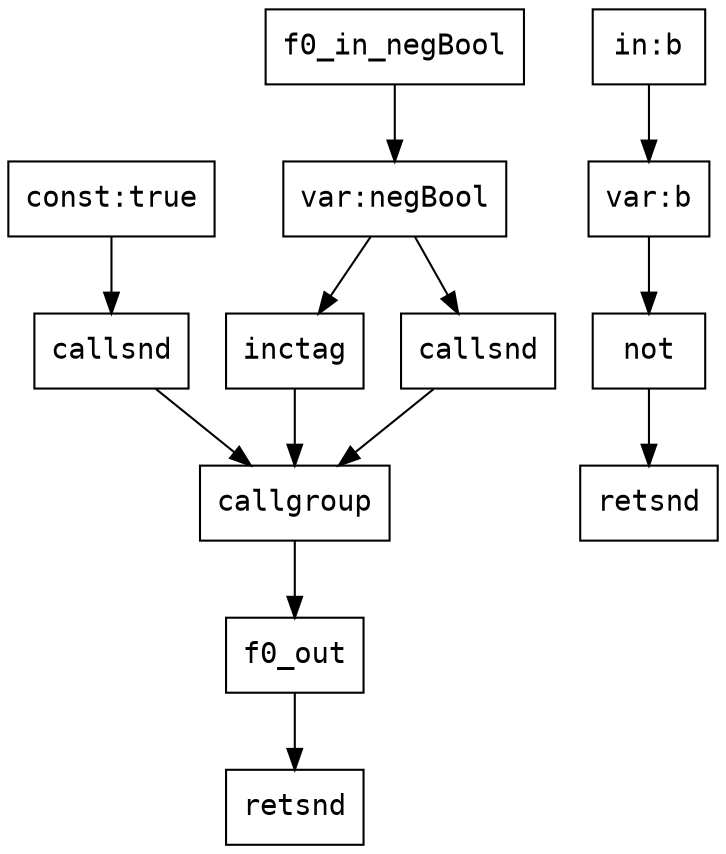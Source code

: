 digraph Dataflow {
  node [shape=record, fontname="Courier"];
  "f0_f_out" [label="var:negBool"];
  "f0_in_negBool" -> "f0_f_out";
  "f0_x_out" [label="const:true"];
  "f0_inctag" [label="inctag"];
  "f0_f_out" -> "f0_inctag";
  "f0_cg" [label="callgroup"];
  "f0_inctag" -> "f0_cg";
  "f0_cg_snd_fun" [label="callsnd"];
  "f0_f_out" -> "f0_cg_snd_fun";
  "f0_cg_snd_fun" -> "f0_cg";
  "f0_cg_snd_arg" [label="callsnd"];
  "f0_x_out" -> "f0_cg_snd_arg";
  "f0_cg_snd_arg" -> "f0_cg";
  "f0_cg" -> "f0_out";
  "f0_retsnd" [label="retsnd"];
  "f0_out" -> "f0_retsnd";
  "f1_in_b" [label="in:b"];
  "f1_v_out" [label="var:b"];
  "f1_in_b" -> "f1_v_out";
  "f1_out" [label="not"];
  "f1_v_out" -> "f1_out";
  "f1_retsnd" [label="retsnd"];
  "f1_out" -> "f1_retsnd";
}
